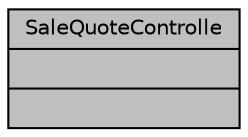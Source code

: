 digraph "SaleQuoteControlle"
{
 // LATEX_PDF_SIZE
  bgcolor="transparent";
  edge [fontname="Helvetica",fontsize="10",labelfontname="Helvetica",labelfontsize="10"];
  node [fontname="Helvetica",fontsize="10",shape=record];
  Node1 [label="{SaleQuoteControlle\n||}",height=0.2,width=0.4,color="black", fillcolor="grey75", style="filled", fontcolor="black",tooltip="Controlador de cotizaciones en el modulo de comercializacion."];
}
